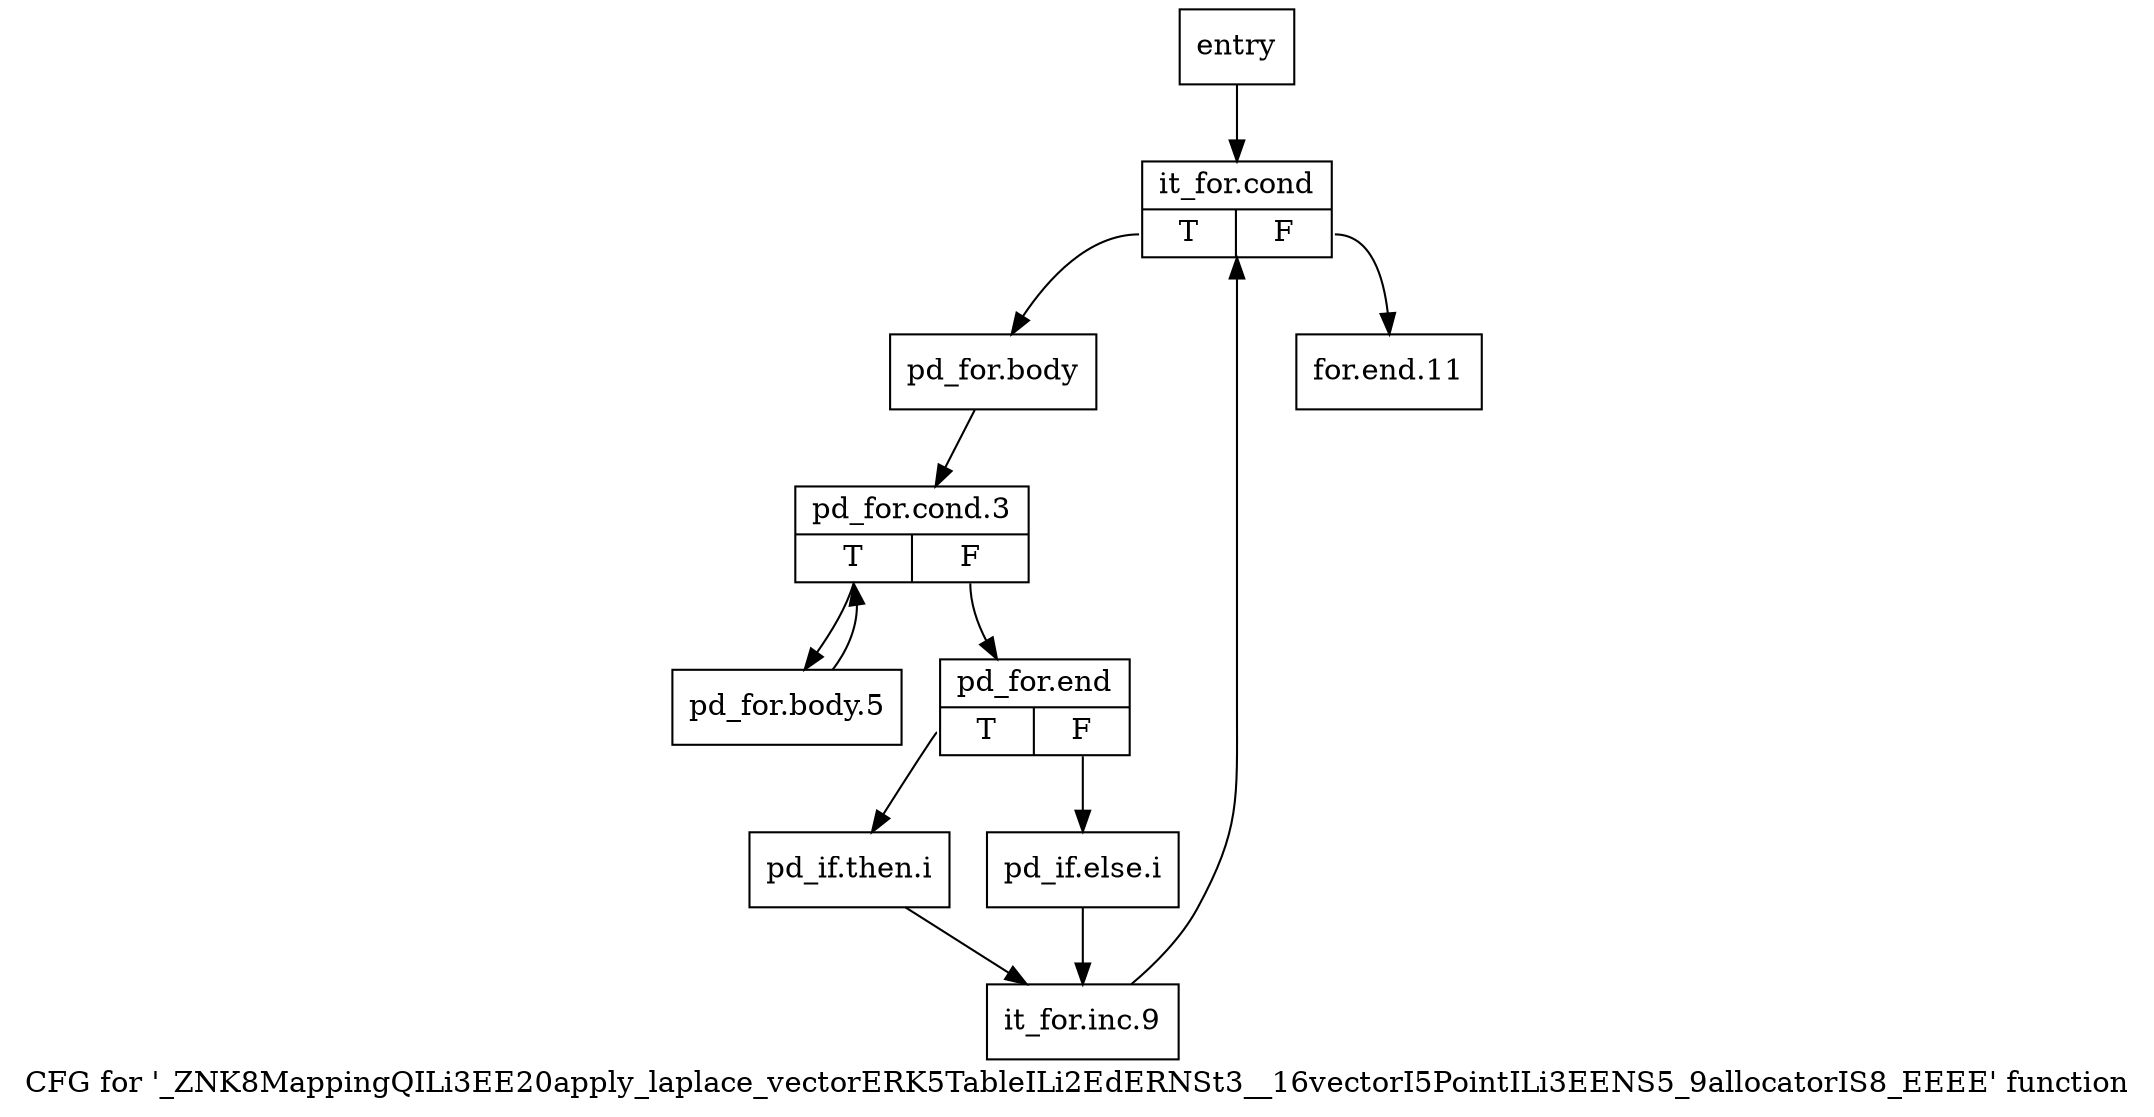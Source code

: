 digraph "CFG for '_ZNK8MappingQILi3EE20apply_laplace_vectorERK5TableILi2EdERNSt3__16vectorI5PointILi3EENS5_9allocatorIS8_EEEE' function" {
	label="CFG for '_ZNK8MappingQILi3EE20apply_laplace_vectorERK5TableILi2EdERNSt3__16vectorI5PointILi3EENS5_9allocatorIS8_EEEE' function";

	Node0x600c010 [shape=record,label="{entry}"];
	Node0x600c010 -> Node0x600c060;
	Node0x600c060 [shape=record,label="{it_for.cond|{<s0>T|<s1>F}}"];
	Node0x600c060:s0 -> Node0x600c0b0;
	Node0x600c060:s1 -> Node0x601cd10;
	Node0x600c0b0 [shape=record,label="{pd_for.body}"];
	Node0x600c0b0 -> Node0x600c100;
	Node0x600c100 [shape=record,label="{pd_for.cond.3|{<s0>T|<s1>F}}"];
	Node0x600c100:s0 -> Node0x601cb80;
	Node0x600c100:s1 -> Node0x601cbd0;
	Node0x601cb80 [shape=record,label="{pd_for.body.5}"];
	Node0x601cb80 -> Node0x600c100;
	Node0x601cbd0 [shape=record,label="{pd_for.end|{<s0>T|<s1>F}}"];
	Node0x601cbd0:s0 -> Node0x601cc20;
	Node0x601cbd0:s1 -> Node0x601cc70;
	Node0x601cc20 [shape=record,label="{pd_if.then.i}"];
	Node0x601cc20 -> Node0x601ccc0;
	Node0x601cc70 [shape=record,label="{pd_if.else.i}"];
	Node0x601cc70 -> Node0x601ccc0;
	Node0x601ccc0 [shape=record,label="{it_for.inc.9}"];
	Node0x601ccc0 -> Node0x600c060;
	Node0x601cd10 [shape=record,label="{for.end.11}"];
}
